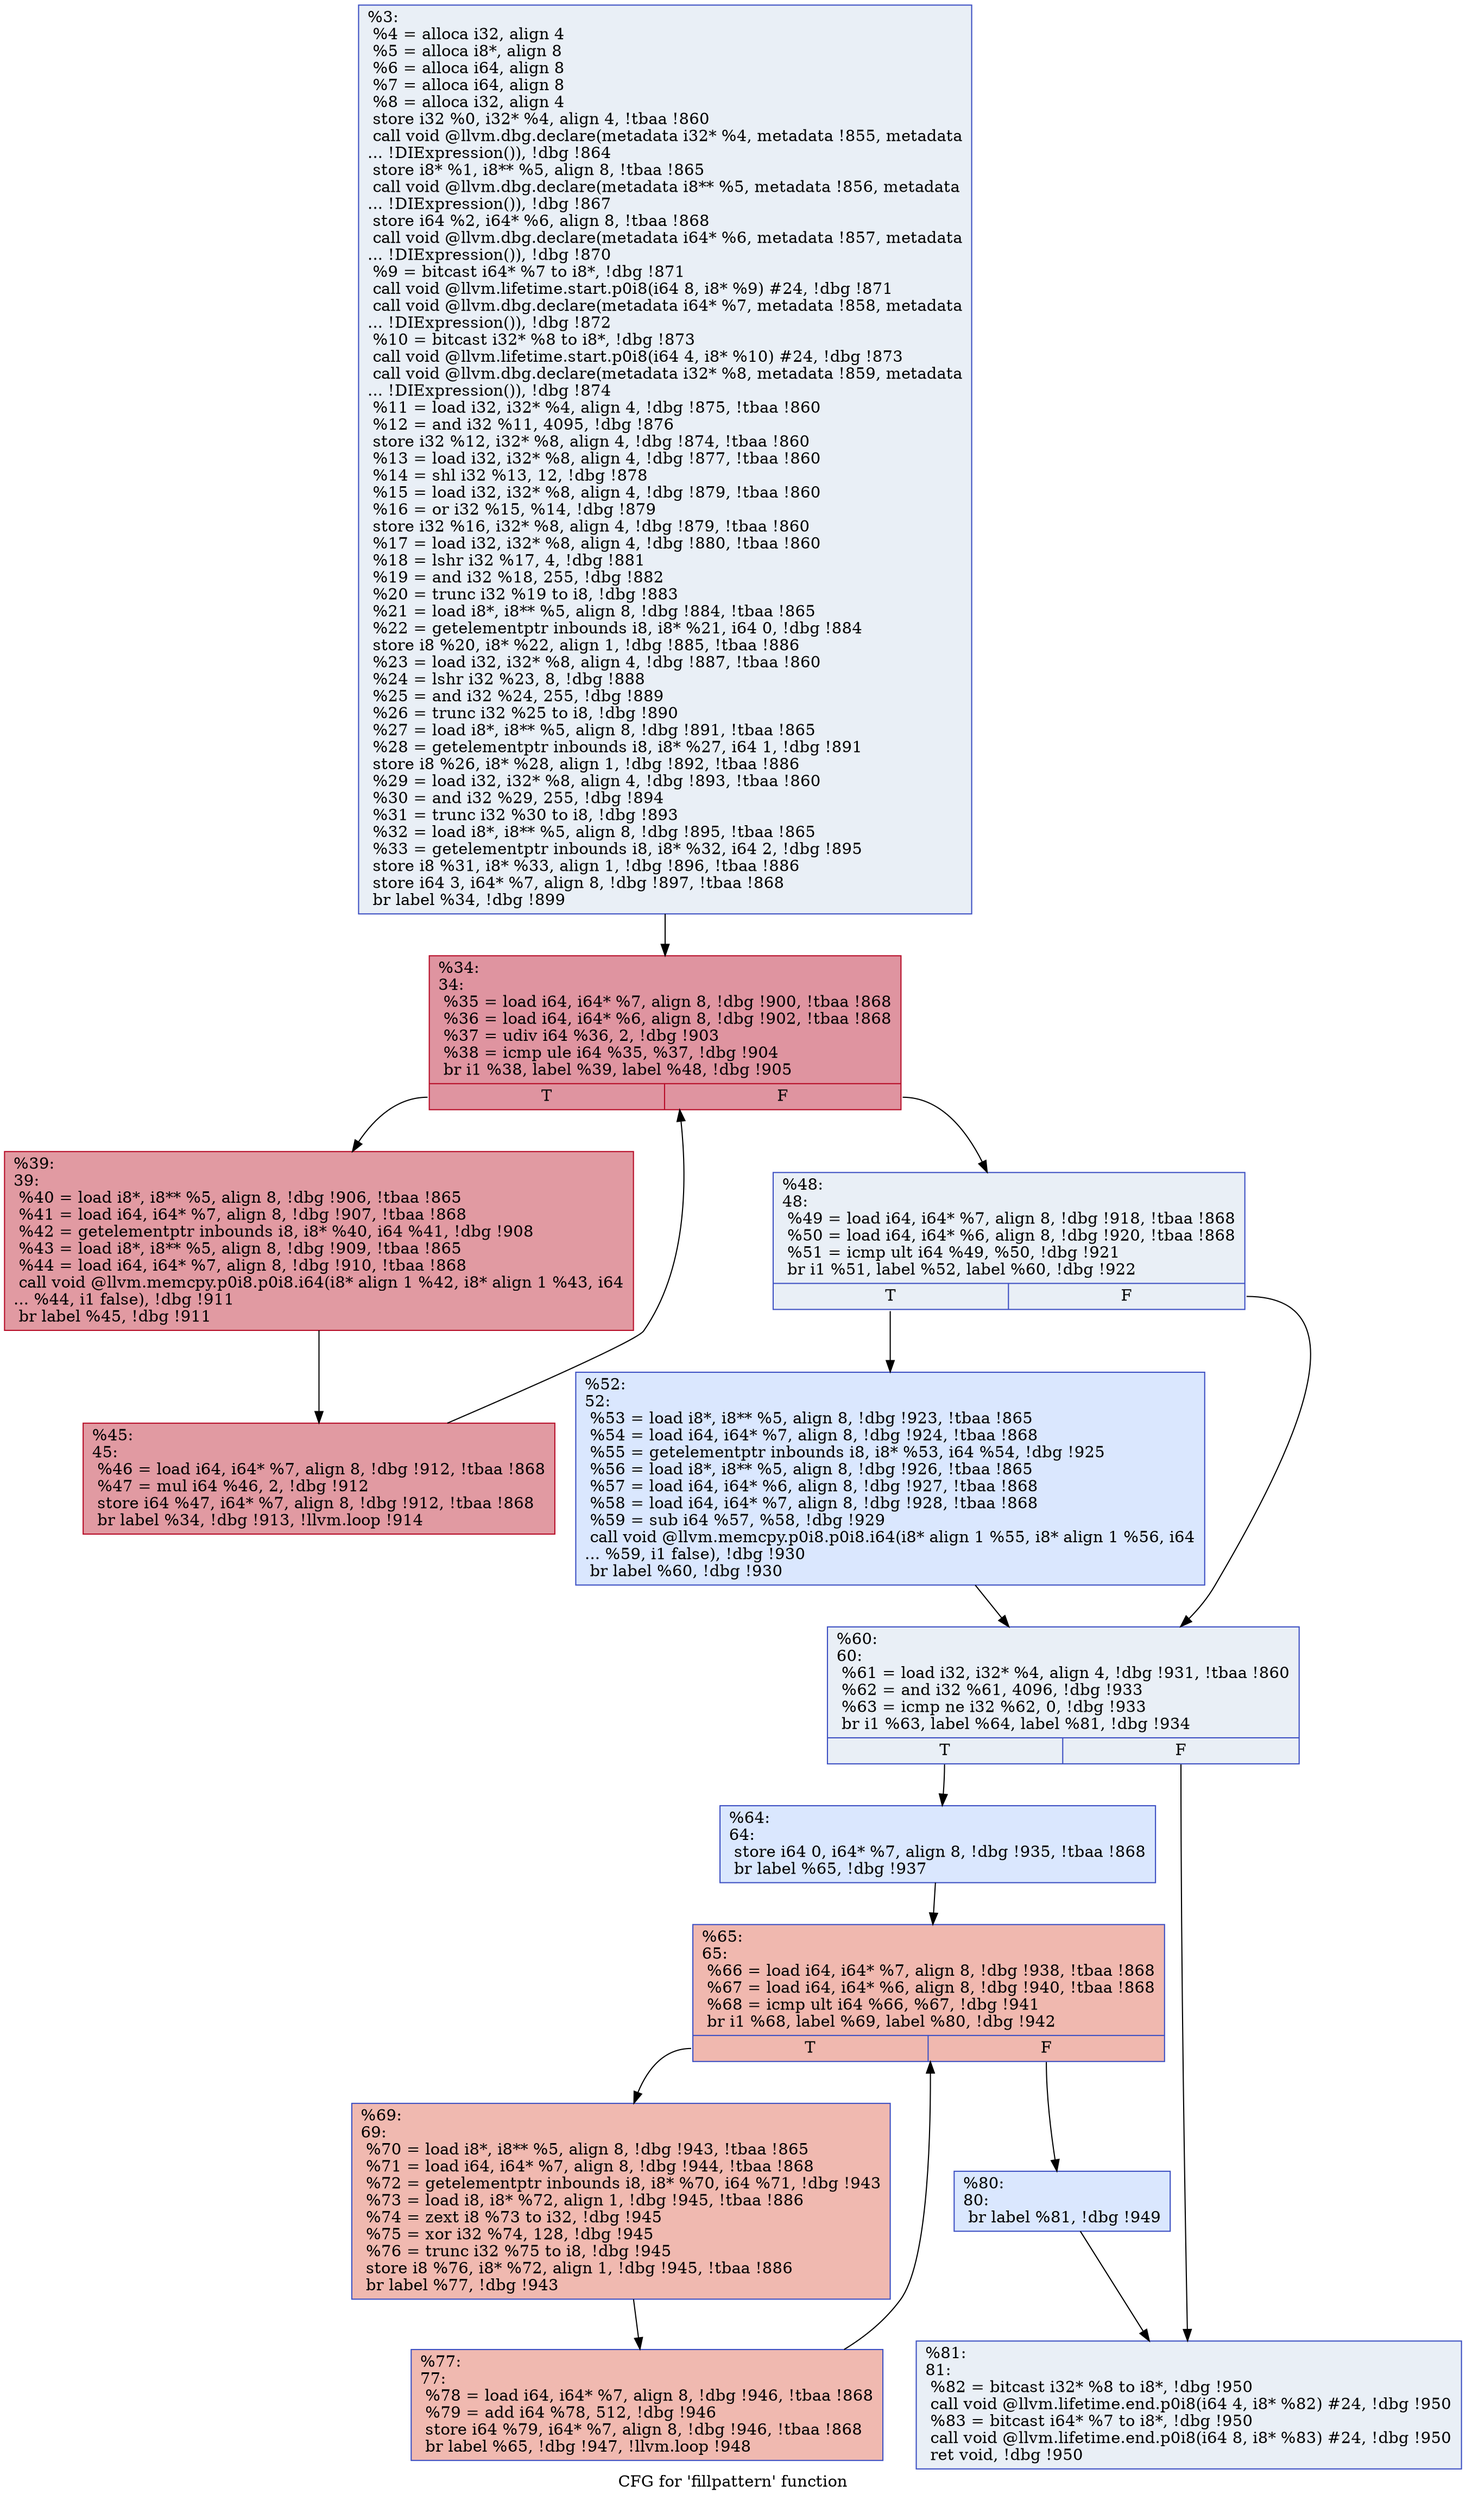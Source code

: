 digraph "CFG for 'fillpattern' function" {
	label="CFG for 'fillpattern' function";

	Node0x23637a0 [shape=record,color="#3d50c3ff", style=filled, fillcolor="#cedaeb70",label="{%3:\l  %4 = alloca i32, align 4\l  %5 = alloca i8*, align 8\l  %6 = alloca i64, align 8\l  %7 = alloca i64, align 8\l  %8 = alloca i32, align 4\l  store i32 %0, i32* %4, align 4, !tbaa !860\l  call void @llvm.dbg.declare(metadata i32* %4, metadata !855, metadata\l... !DIExpression()), !dbg !864\l  store i8* %1, i8** %5, align 8, !tbaa !865\l  call void @llvm.dbg.declare(metadata i8** %5, metadata !856, metadata\l... !DIExpression()), !dbg !867\l  store i64 %2, i64* %6, align 8, !tbaa !868\l  call void @llvm.dbg.declare(metadata i64* %6, metadata !857, metadata\l... !DIExpression()), !dbg !870\l  %9 = bitcast i64* %7 to i8*, !dbg !871\l  call void @llvm.lifetime.start.p0i8(i64 8, i8* %9) #24, !dbg !871\l  call void @llvm.dbg.declare(metadata i64* %7, metadata !858, metadata\l... !DIExpression()), !dbg !872\l  %10 = bitcast i32* %8 to i8*, !dbg !873\l  call void @llvm.lifetime.start.p0i8(i64 4, i8* %10) #24, !dbg !873\l  call void @llvm.dbg.declare(metadata i32* %8, metadata !859, metadata\l... !DIExpression()), !dbg !874\l  %11 = load i32, i32* %4, align 4, !dbg !875, !tbaa !860\l  %12 = and i32 %11, 4095, !dbg !876\l  store i32 %12, i32* %8, align 4, !dbg !874, !tbaa !860\l  %13 = load i32, i32* %8, align 4, !dbg !877, !tbaa !860\l  %14 = shl i32 %13, 12, !dbg !878\l  %15 = load i32, i32* %8, align 4, !dbg !879, !tbaa !860\l  %16 = or i32 %15, %14, !dbg !879\l  store i32 %16, i32* %8, align 4, !dbg !879, !tbaa !860\l  %17 = load i32, i32* %8, align 4, !dbg !880, !tbaa !860\l  %18 = lshr i32 %17, 4, !dbg !881\l  %19 = and i32 %18, 255, !dbg !882\l  %20 = trunc i32 %19 to i8, !dbg !883\l  %21 = load i8*, i8** %5, align 8, !dbg !884, !tbaa !865\l  %22 = getelementptr inbounds i8, i8* %21, i64 0, !dbg !884\l  store i8 %20, i8* %22, align 1, !dbg !885, !tbaa !886\l  %23 = load i32, i32* %8, align 4, !dbg !887, !tbaa !860\l  %24 = lshr i32 %23, 8, !dbg !888\l  %25 = and i32 %24, 255, !dbg !889\l  %26 = trunc i32 %25 to i8, !dbg !890\l  %27 = load i8*, i8** %5, align 8, !dbg !891, !tbaa !865\l  %28 = getelementptr inbounds i8, i8* %27, i64 1, !dbg !891\l  store i8 %26, i8* %28, align 1, !dbg !892, !tbaa !886\l  %29 = load i32, i32* %8, align 4, !dbg !893, !tbaa !860\l  %30 = and i32 %29, 255, !dbg !894\l  %31 = trunc i32 %30 to i8, !dbg !893\l  %32 = load i8*, i8** %5, align 8, !dbg !895, !tbaa !865\l  %33 = getelementptr inbounds i8, i8* %32, i64 2, !dbg !895\l  store i8 %31, i8* %33, align 1, !dbg !896, !tbaa !886\l  store i64 3, i64* %7, align 8, !dbg !897, !tbaa !868\l  br label %34, !dbg !899\l}"];
	Node0x23637a0 -> Node0x2363ea0;
	Node0x2363ea0 [shape=record,color="#b70d28ff", style=filled, fillcolor="#b70d2870",label="{%34:\l34:                                               \l  %35 = load i64, i64* %7, align 8, !dbg !900, !tbaa !868\l  %36 = load i64, i64* %6, align 8, !dbg !902, !tbaa !868\l  %37 = udiv i64 %36, 2, !dbg !903\l  %38 = icmp ule i64 %35, %37, !dbg !904\l  br i1 %38, label %39, label %48, !dbg !905\l|{<s0>T|<s1>F}}"];
	Node0x2363ea0:s0 -> Node0x2363ef0;
	Node0x2363ea0:s1 -> Node0x2363f90;
	Node0x2363ef0 [shape=record,color="#b70d28ff", style=filled, fillcolor="#bb1b2c70",label="{%39:\l39:                                               \l  %40 = load i8*, i8** %5, align 8, !dbg !906, !tbaa !865\l  %41 = load i64, i64* %7, align 8, !dbg !907, !tbaa !868\l  %42 = getelementptr inbounds i8, i8* %40, i64 %41, !dbg !908\l  %43 = load i8*, i8** %5, align 8, !dbg !909, !tbaa !865\l  %44 = load i64, i64* %7, align 8, !dbg !910, !tbaa !868\l  call void @llvm.memcpy.p0i8.p0i8.i64(i8* align 1 %42, i8* align 1 %43, i64\l... %44, i1 false), !dbg !911\l  br label %45, !dbg !911\l}"];
	Node0x2363ef0 -> Node0x2363f40;
	Node0x2363f40 [shape=record,color="#b70d28ff", style=filled, fillcolor="#bb1b2c70",label="{%45:\l45:                                               \l  %46 = load i64, i64* %7, align 8, !dbg !912, !tbaa !868\l  %47 = mul i64 %46, 2, !dbg !912\l  store i64 %47, i64* %7, align 8, !dbg !912, !tbaa !868\l  br label %34, !dbg !913, !llvm.loop !914\l}"];
	Node0x2363f40 -> Node0x2363ea0;
	Node0x2363f90 [shape=record,color="#3d50c3ff", style=filled, fillcolor="#cedaeb70",label="{%48:\l48:                                               \l  %49 = load i64, i64* %7, align 8, !dbg !918, !tbaa !868\l  %50 = load i64, i64* %6, align 8, !dbg !920, !tbaa !868\l  %51 = icmp ult i64 %49, %50, !dbg !921\l  br i1 %51, label %52, label %60, !dbg !922\l|{<s0>T|<s1>F}}"];
	Node0x2363f90:s0 -> Node0x2363fe0;
	Node0x2363f90:s1 -> Node0x2364030;
	Node0x2363fe0 [shape=record,color="#3d50c3ff", style=filled, fillcolor="#abc8fd70",label="{%52:\l52:                                               \l  %53 = load i8*, i8** %5, align 8, !dbg !923, !tbaa !865\l  %54 = load i64, i64* %7, align 8, !dbg !924, !tbaa !868\l  %55 = getelementptr inbounds i8, i8* %53, i64 %54, !dbg !925\l  %56 = load i8*, i8** %5, align 8, !dbg !926, !tbaa !865\l  %57 = load i64, i64* %6, align 8, !dbg !927, !tbaa !868\l  %58 = load i64, i64* %7, align 8, !dbg !928, !tbaa !868\l  %59 = sub i64 %57, %58, !dbg !929\l  call void @llvm.memcpy.p0i8.p0i8.i64(i8* align 1 %55, i8* align 1 %56, i64\l... %59, i1 false), !dbg !930\l  br label %60, !dbg !930\l}"];
	Node0x2363fe0 -> Node0x2364030;
	Node0x2364030 [shape=record,color="#3d50c3ff", style=filled, fillcolor="#cedaeb70",label="{%60:\l60:                                               \l  %61 = load i32, i32* %4, align 4, !dbg !931, !tbaa !860\l  %62 = and i32 %61, 4096, !dbg !933\l  %63 = icmp ne i32 %62, 0, !dbg !933\l  br i1 %63, label %64, label %81, !dbg !934\l|{<s0>T|<s1>F}}"];
	Node0x2364030:s0 -> Node0x2364080;
	Node0x2364030:s1 -> Node0x23acbc0;
	Node0x2364080 [shape=record,color="#3d50c3ff", style=filled, fillcolor="#abc8fd70",label="{%64:\l64:                                               \l  store i64 0, i64* %7, align 8, !dbg !935, !tbaa !868\l  br label %65, !dbg !937\l}"];
	Node0x2364080 -> Node0x23640d0;
	Node0x23640d0 [shape=record,color="#3d50c3ff", style=filled, fillcolor="#dc5d4a70",label="{%65:\l65:                                               \l  %66 = load i64, i64* %7, align 8, !dbg !938, !tbaa !868\l  %67 = load i64, i64* %6, align 8, !dbg !940, !tbaa !868\l  %68 = icmp ult i64 %66, %67, !dbg !941\l  br i1 %68, label %69, label %80, !dbg !942\l|{<s0>T|<s1>F}}"];
	Node0x23640d0:s0 -> Node0x2364120;
	Node0x23640d0:s1 -> Node0x23acb70;
	Node0x2364120 [shape=record,color="#3d50c3ff", style=filled, fillcolor="#de614d70",label="{%69:\l69:                                               \l  %70 = load i8*, i8** %5, align 8, !dbg !943, !tbaa !865\l  %71 = load i64, i64* %7, align 8, !dbg !944, !tbaa !868\l  %72 = getelementptr inbounds i8, i8* %70, i64 %71, !dbg !943\l  %73 = load i8, i8* %72, align 1, !dbg !945, !tbaa !886\l  %74 = zext i8 %73 to i32, !dbg !945\l  %75 = xor i32 %74, 128, !dbg !945\l  %76 = trunc i32 %75 to i8, !dbg !945\l  store i8 %76, i8* %72, align 1, !dbg !945, !tbaa !886\l  br label %77, !dbg !943\l}"];
	Node0x2364120 -> Node0x23acb20;
	Node0x23acb20 [shape=record,color="#3d50c3ff", style=filled, fillcolor="#de614d70",label="{%77:\l77:                                               \l  %78 = load i64, i64* %7, align 8, !dbg !946, !tbaa !868\l  %79 = add i64 %78, 512, !dbg !946\l  store i64 %79, i64* %7, align 8, !dbg !946, !tbaa !868\l  br label %65, !dbg !947, !llvm.loop !948\l}"];
	Node0x23acb20 -> Node0x23640d0;
	Node0x23acb70 [shape=record,color="#3d50c3ff", style=filled, fillcolor="#abc8fd70",label="{%80:\l80:                                               \l  br label %81, !dbg !949\l}"];
	Node0x23acb70 -> Node0x23acbc0;
	Node0x23acbc0 [shape=record,color="#3d50c3ff", style=filled, fillcolor="#cedaeb70",label="{%81:\l81:                                               \l  %82 = bitcast i32* %8 to i8*, !dbg !950\l  call void @llvm.lifetime.end.p0i8(i64 4, i8* %82) #24, !dbg !950\l  %83 = bitcast i64* %7 to i8*, !dbg !950\l  call void @llvm.lifetime.end.p0i8(i64 8, i8* %83) #24, !dbg !950\l  ret void, !dbg !950\l}"];
}
